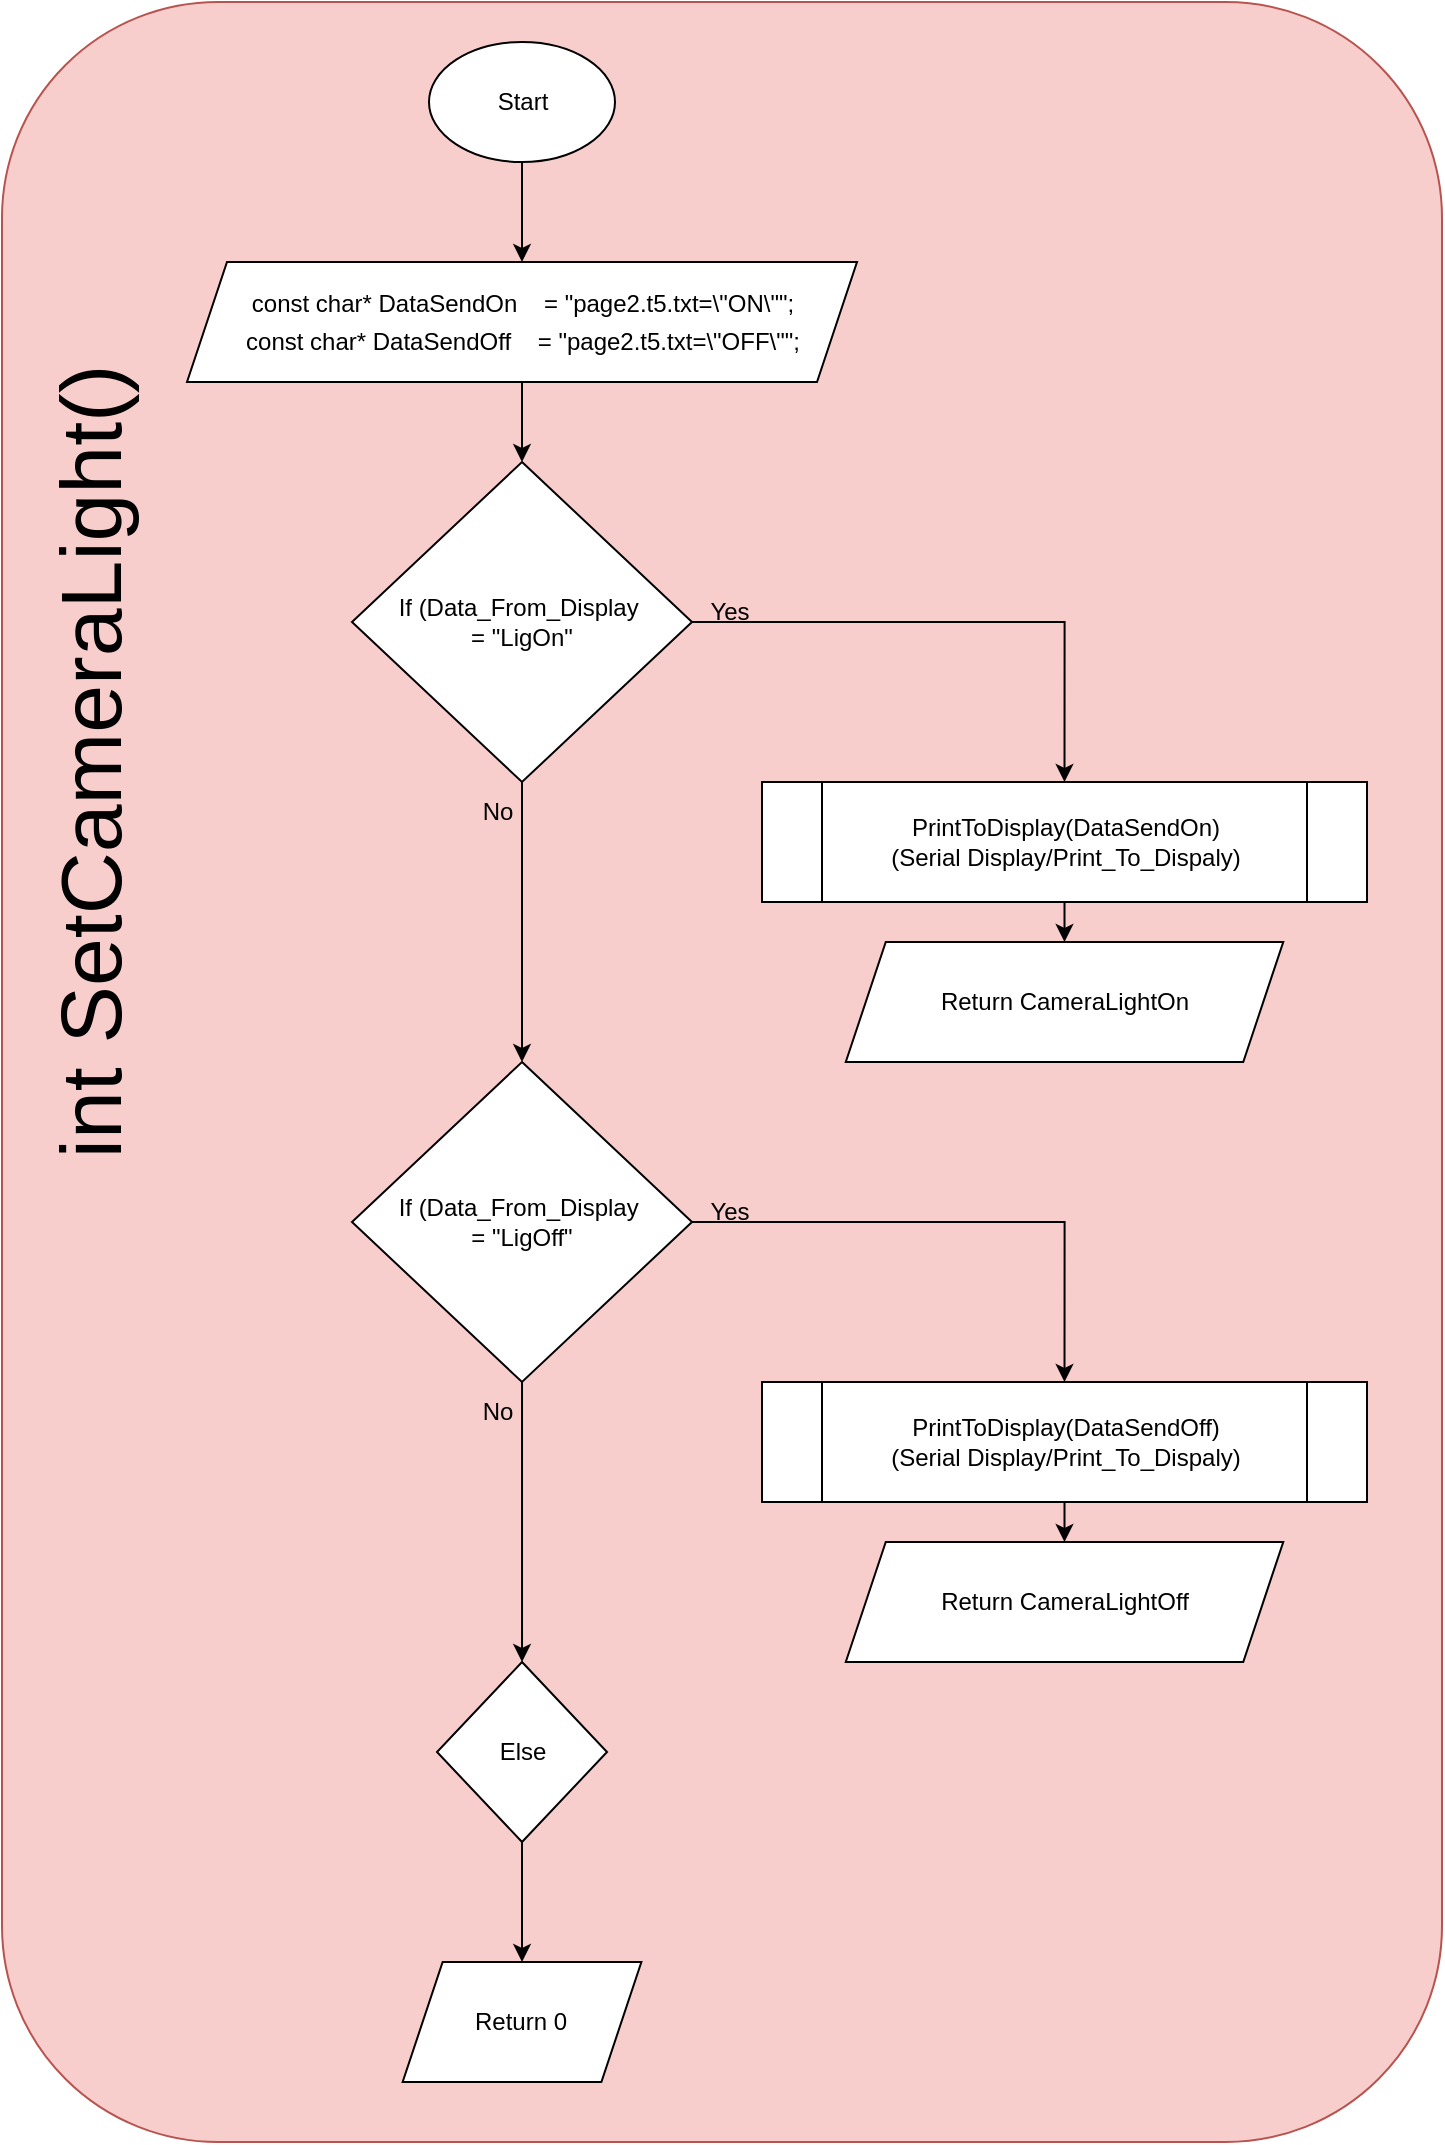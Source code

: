 <mxfile version="24.5.2" type="device">
  <diagram name="Page-1" id="UvGsvI7WDLGOxSDZg6XE">
    <mxGraphModel dx="1434" dy="772" grid="1" gridSize="10" guides="1" tooltips="1" connect="1" arrows="1" fold="1" page="1" pageScale="1" pageWidth="850" pageHeight="1100" math="0" shadow="0">
      <root>
        <mxCell id="0" />
        <mxCell id="1" parent="0" />
        <mxCell id="ry9LyBkneQpmExAJehDU-2" value="" style="rounded=1;whiteSpace=wrap;html=1;fillColor=#f8cecc;strokeColor=#b85450;" parent="1" vertex="1">
          <mxGeometry x="370" width="720" height="1070" as="geometry" />
        </mxCell>
        <mxCell id="ry9LyBkneQpmExAJehDU-646" style="edgeStyle=orthogonalEdgeStyle;rounded=0;orthogonalLoop=1;jettySize=auto;html=1;entryX=0.5;entryY=0;entryDx=0;entryDy=0;" parent="1" source="ry9LyBkneQpmExAJehDU-4" target="ry9LyBkneQpmExAJehDU-612" edge="1">
          <mxGeometry relative="1" as="geometry" />
        </mxCell>
        <mxCell id="ry9LyBkneQpmExAJehDU-4" value="Start" style="ellipse;whiteSpace=wrap;html=1;" parent="1" vertex="1">
          <mxGeometry x="583.5" y="20" width="93" height="60" as="geometry" />
        </mxCell>
        <mxCell id="ry9LyBkneQpmExAJehDU-7" value="&lt;font style=&quot;font-size: 43px;&quot;&gt;int SetCameraLight()&lt;/font&gt;" style="text;html=1;align=center;verticalAlign=middle;whiteSpace=wrap;rounded=0;rotation=-90;" parent="1" vertex="1">
          <mxGeometry x="139.69" y="340" width="550" height="80" as="geometry" />
        </mxCell>
        <mxCell id="ry9LyBkneQpmExAJehDU-958" value="" style="edgeStyle=orthogonalEdgeStyle;rounded=0;orthogonalLoop=1;jettySize=auto;html=1;" parent="1" source="ry9LyBkneQpmExAJehDU-612" target="ry9LyBkneQpmExAJehDU-925" edge="1">
          <mxGeometry relative="1" as="geometry" />
        </mxCell>
        <mxCell id="ry9LyBkneQpmExAJehDU-612" value="&lt;div style=&quot;&quot;&gt;&lt;div style=&quot;line-height: 19px; white-space: pre;&quot;&gt;&lt;div style=&quot;&quot;&gt;&lt;font style=&quot;font-size: 12px;&quot; face=&quot;Helvetica&quot;&gt;const char* DataSendOn &amp;nbsp; &amp;nbsp;= &quot;page2.t5.txt=\&quot;ON\&quot;&quot;;&lt;/font&gt;&lt;/div&gt;&lt;div style=&quot;&quot;&gt;&lt;span style=&quot;background-color: initial;&quot;&gt;const char* DataSendOff &amp;nbsp; &amp;nbsp;= &quot;page2.t5.txt=\&quot;OFF\&quot;&quot;;&lt;/span&gt;&lt;/div&gt;&lt;/div&gt;&lt;/div&gt;" style="shape=parallelogram;perimeter=parallelogramPerimeter;whiteSpace=wrap;html=1;fixedSize=1;" parent="1" vertex="1">
          <mxGeometry x="462.5" y="130" width="335" height="60" as="geometry" />
        </mxCell>
        <mxCell id="ry9LyBkneQpmExAJehDU-941" style="edgeStyle=orthogonalEdgeStyle;rounded=0;orthogonalLoop=1;jettySize=auto;html=1;entryX=0.5;entryY=0;entryDx=0;entryDy=0;" parent="1" source="ry9LyBkneQpmExAJehDU-925" target="ry9LyBkneQpmExAJehDU-927" edge="1">
          <mxGeometry relative="1" as="geometry" />
        </mxCell>
        <mxCell id="ry9LyBkneQpmExAJehDU-942" style="edgeStyle=orthogonalEdgeStyle;rounded=0;orthogonalLoop=1;jettySize=auto;html=1;entryX=0.5;entryY=0;entryDx=0;entryDy=0;" parent="1" source="ry9LyBkneQpmExAJehDU-925" target="ry9LyBkneQpmExAJehDU-930" edge="1">
          <mxGeometry relative="1" as="geometry" />
        </mxCell>
        <mxCell id="ry9LyBkneQpmExAJehDU-925" value="If (Data_From_Display&amp;nbsp;&lt;div&gt;= &quot;LigOn&quot;&lt;/div&gt;" style="rhombus;whiteSpace=wrap;html=1;" parent="1" vertex="1">
          <mxGeometry x="545" y="230" width="170" height="160" as="geometry" />
        </mxCell>
        <mxCell id="ry9LyBkneQpmExAJehDU-940" style="edgeStyle=orthogonalEdgeStyle;rounded=0;orthogonalLoop=1;jettySize=auto;html=1;entryX=0.5;entryY=0;entryDx=0;entryDy=0;" parent="1" source="ry9LyBkneQpmExAJehDU-927" target="ry9LyBkneQpmExAJehDU-928" edge="1">
          <mxGeometry relative="1" as="geometry" />
        </mxCell>
        <mxCell id="ry9LyBkneQpmExAJehDU-927" value="&lt;p style=&quot;line-height: 120%;&quot;&gt;&lt;/p&gt;&lt;div style=&quot;line-height: 120%; white-space: pre;&quot;&gt;&lt;span style=&quot;background-color: rgb(255, 255, 255);&quot;&gt;&lt;font style=&quot;font-size: 12px;&quot; face=&quot;Helvetica&quot;&gt;PrintToDisplay(DataSendOn&lt;span style=&quot;&quot;&gt;)&lt;/span&gt;&lt;/font&gt;&lt;/span&gt;&lt;/div&gt;&lt;div style=&quot;line-height: 120%; white-space: pre;&quot;&gt;&lt;span style=&quot;background-color: rgb(255, 255, 255);&quot;&gt;(Serial Display/Print_To_Dispaly)&lt;/span&gt;&lt;/div&gt;&lt;p&gt;&lt;/p&gt;" style="shape=process;whiteSpace=wrap;html=1;backgroundOutline=1;" parent="1" vertex="1">
          <mxGeometry x="750" y="390" width="302.5" height="60" as="geometry" />
        </mxCell>
        <mxCell id="ry9LyBkneQpmExAJehDU-928" value="Return CameraLightOn" style="shape=parallelogram;perimeter=parallelogramPerimeter;whiteSpace=wrap;html=1;fixedSize=1;" parent="1" vertex="1">
          <mxGeometry x="791.88" y="470" width="218.75" height="60" as="geometry" />
        </mxCell>
        <mxCell id="ry9LyBkneQpmExAJehDU-943" style="edgeStyle=orthogonalEdgeStyle;rounded=0;orthogonalLoop=1;jettySize=auto;html=1;entryX=0.5;entryY=0;entryDx=0;entryDy=0;" parent="1" source="ry9LyBkneQpmExAJehDU-930" target="ry9LyBkneQpmExAJehDU-931" edge="1">
          <mxGeometry relative="1" as="geometry" />
        </mxCell>
        <mxCell id="FJehmAimJe5Ns4OeuD5r-1" style="edgeStyle=orthogonalEdgeStyle;rounded=0;orthogonalLoop=1;jettySize=auto;html=1;entryX=0.5;entryY=0;entryDx=0;entryDy=0;" edge="1" parent="1" source="ry9LyBkneQpmExAJehDU-930" target="ry9LyBkneQpmExAJehDU-937">
          <mxGeometry relative="1" as="geometry" />
        </mxCell>
        <mxCell id="ry9LyBkneQpmExAJehDU-930" value="If (Data_From_Display&amp;nbsp;&lt;div&gt;= &quot;LigOff&quot;&lt;/div&gt;" style="rhombus;whiteSpace=wrap;html=1;" parent="1" vertex="1">
          <mxGeometry x="545" y="530" width="170" height="160" as="geometry" />
        </mxCell>
        <mxCell id="ry9LyBkneQpmExAJehDU-945" style="edgeStyle=orthogonalEdgeStyle;rounded=0;orthogonalLoop=1;jettySize=auto;html=1;entryX=0.5;entryY=0;entryDx=0;entryDy=0;" parent="1" source="ry9LyBkneQpmExAJehDU-931" target="ry9LyBkneQpmExAJehDU-932" edge="1">
          <mxGeometry relative="1" as="geometry" />
        </mxCell>
        <mxCell id="ry9LyBkneQpmExAJehDU-931" value="&lt;p style=&quot;line-height: 120%;&quot;&gt;&lt;/p&gt;&lt;div style=&quot;line-height: 120%; white-space: pre;&quot;&gt;&lt;span style=&quot;background-color: rgb(255, 255, 255);&quot;&gt;&lt;font style=&quot;font-size: 12px;&quot; face=&quot;Helvetica&quot;&gt;PrintToDisplay(DataSendOff&lt;span style=&quot;&quot;&gt;)&lt;/span&gt;&lt;/font&gt;&lt;/span&gt;&lt;/div&gt;&lt;div style=&quot;line-height: 120%; white-space: pre;&quot;&gt;&lt;span style=&quot;background-color: rgb(255, 255, 255);&quot;&gt;(Serial Display/Print_To_Dispaly)&lt;/span&gt;&lt;/div&gt;&lt;p&gt;&lt;/p&gt;" style="shape=process;whiteSpace=wrap;html=1;backgroundOutline=1;" parent="1" vertex="1">
          <mxGeometry x="750" y="690" width="302.5" height="60" as="geometry" />
        </mxCell>
        <mxCell id="ry9LyBkneQpmExAJehDU-932" value="Return CameraLightOff" style="shape=parallelogram;perimeter=parallelogramPerimeter;whiteSpace=wrap;html=1;fixedSize=1;" parent="1" vertex="1">
          <mxGeometry x="791.88" y="770" width="218.75" height="60" as="geometry" />
        </mxCell>
        <mxCell id="ry9LyBkneQpmExAJehDU-947" style="edgeStyle=orthogonalEdgeStyle;rounded=0;orthogonalLoop=1;jettySize=auto;html=1;entryX=0.5;entryY=0;entryDx=0;entryDy=0;" parent="1" target="ry9LyBkneQpmExAJehDU-935" edge="1">
          <mxGeometry relative="1" as="geometry">
            <mxPoint x="901.25" y="1050" as="sourcePoint" />
          </mxGeometry>
        </mxCell>
        <mxCell id="ry9LyBkneQpmExAJehDU-949" style="edgeStyle=orthogonalEdgeStyle;rounded=0;orthogonalLoop=1;jettySize=auto;html=1;" parent="1" source="ry9LyBkneQpmExAJehDU-937" target="ry9LyBkneQpmExAJehDU-938" edge="1">
          <mxGeometry relative="1" as="geometry" />
        </mxCell>
        <mxCell id="ry9LyBkneQpmExAJehDU-937" value="Else" style="rhombus;whiteSpace=wrap;html=1;" parent="1" vertex="1">
          <mxGeometry x="587.51" y="830" width="85" height="90" as="geometry" />
        </mxCell>
        <mxCell id="ry9LyBkneQpmExAJehDU-938" value="Return 0" style="shape=parallelogram;perimeter=parallelogramPerimeter;whiteSpace=wrap;html=1;fixedSize=1;" parent="1" vertex="1">
          <mxGeometry x="570.32" y="980" width="119.37" height="60" as="geometry" />
        </mxCell>
        <mxCell id="ry9LyBkneQpmExAJehDU-952" value="No" style="text;html=1;strokeColor=none;fillColor=none;align=center;verticalAlign=middle;whiteSpace=wrap;rounded=0;" parent="1" vertex="1">
          <mxGeometry x="587.5" y="690" width="60" height="30" as="geometry" />
        </mxCell>
        <mxCell id="ry9LyBkneQpmExAJehDU-953" value="Yes" style="text;html=1;strokeColor=none;fillColor=none;align=center;verticalAlign=middle;whiteSpace=wrap;rounded=0;" parent="1" vertex="1">
          <mxGeometry x="704" y="590" width="60" height="30" as="geometry" />
        </mxCell>
        <mxCell id="ry9LyBkneQpmExAJehDU-954" value="No" style="text;html=1;strokeColor=none;fillColor=none;align=center;verticalAlign=middle;whiteSpace=wrap;rounded=0;" parent="1" vertex="1">
          <mxGeometry x="587.5" y="390" width="60" height="30" as="geometry" />
        </mxCell>
        <mxCell id="ry9LyBkneQpmExAJehDU-955" value="Yes" style="text;html=1;strokeColor=none;fillColor=none;align=center;verticalAlign=middle;whiteSpace=wrap;rounded=0;" parent="1" vertex="1">
          <mxGeometry x="704" y="290" width="60" height="30" as="geometry" />
        </mxCell>
      </root>
    </mxGraphModel>
  </diagram>
</mxfile>
